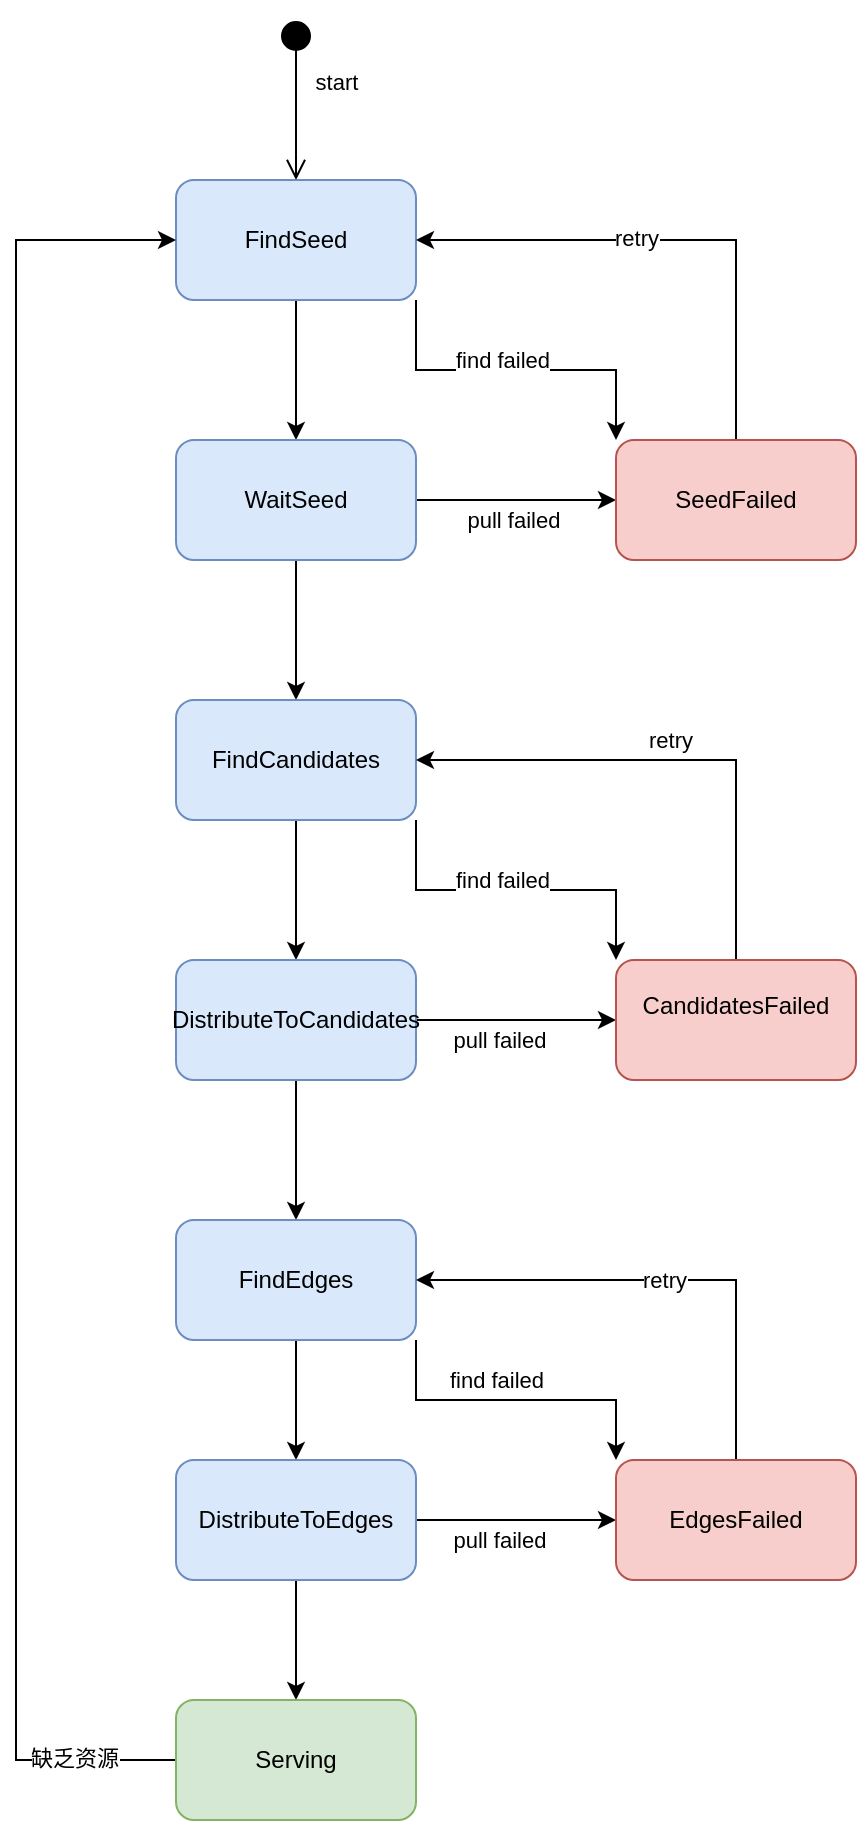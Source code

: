 <mxfile version="21.1.1" type="github">
  <diagram name="第 1 页" id="QHH_X7q2ztNWC-sLg0Y3">
    <mxGraphModel dx="2642" dy="1675" grid="1" gridSize="10" guides="1" tooltips="1" connect="1" arrows="1" fold="1" page="1" pageScale="1" pageWidth="827" pageHeight="1169" math="0" shadow="0">
      <root>
        <mxCell id="0" />
        <mxCell id="1" parent="0" />
        <mxCell id="dh0dQZZecO0bPqkRILVr-67" value="start" style="html=1;verticalAlign=bottom;startArrow=circle;startFill=1;endArrow=open;startSize=6;endSize=8;edgeStyle=elbowEdgeStyle;elbow=vertical;curved=0;rounded=0;entryX=0.5;entryY=0;entryDx=0;entryDy=0;" edge="1" parent="1" target="dh0dQZZecO0bPqkRILVr-68">
          <mxGeometry y="20" width="80" relative="1" as="geometry">
            <mxPoint x="-930" y="-160" as="sourcePoint" />
            <mxPoint x="-930" y="-70" as="targetPoint" />
            <mxPoint as="offset" />
          </mxGeometry>
        </mxCell>
        <mxCell id="dh0dQZZecO0bPqkRILVr-74" style="edgeStyle=orthogonalEdgeStyle;rounded=0;orthogonalLoop=1;jettySize=auto;html=1;exitX=0.5;exitY=1;exitDx=0;exitDy=0;" edge="1" parent="1" source="dh0dQZZecO0bPqkRILVr-68" target="dh0dQZZecO0bPqkRILVr-69">
          <mxGeometry relative="1" as="geometry" />
        </mxCell>
        <mxCell id="dh0dQZZecO0bPqkRILVr-87" style="edgeStyle=orthogonalEdgeStyle;rounded=0;orthogonalLoop=1;jettySize=auto;html=1;exitX=1;exitY=1;exitDx=0;exitDy=0;entryX=0;entryY=0;entryDx=0;entryDy=0;" edge="1" parent="1" source="dh0dQZZecO0bPqkRILVr-68" target="dh0dQZZecO0bPqkRILVr-71">
          <mxGeometry relative="1" as="geometry" />
        </mxCell>
        <mxCell id="dh0dQZZecO0bPqkRILVr-98" value="find failed" style="edgeLabel;html=1;align=center;verticalAlign=middle;resizable=0;points=[];" vertex="1" connectable="0" parent="dh0dQZZecO0bPqkRILVr-87">
          <mxGeometry x="-0.2" y="1" relative="1" as="geometry">
            <mxPoint x="10" y="-4" as="offset" />
          </mxGeometry>
        </mxCell>
        <mxCell id="dh0dQZZecO0bPqkRILVr-68" value="FindSeed&lt;br style=&quot;border-color: var(--border-color);&quot;&gt;" style="rounded=1;whiteSpace=wrap;html=1;fillColor=#dae8fc;strokeColor=#6c8ebf;" vertex="1" parent="1">
          <mxGeometry x="-990" y="-80" width="120" height="60" as="geometry" />
        </mxCell>
        <mxCell id="dh0dQZZecO0bPqkRILVr-75" style="edgeStyle=orthogonalEdgeStyle;rounded=0;orthogonalLoop=1;jettySize=auto;html=1;" edge="1" parent="1" source="dh0dQZZecO0bPqkRILVr-69" target="dh0dQZZecO0bPqkRILVr-71">
          <mxGeometry relative="1" as="geometry" />
        </mxCell>
        <mxCell id="dh0dQZZecO0bPqkRILVr-101" value="pull failed&amp;nbsp;" style="edgeLabel;html=1;align=center;verticalAlign=middle;resizable=0;points=[];" vertex="1" connectable="0" parent="dh0dQZZecO0bPqkRILVr-75">
          <mxGeometry x="-0.273" y="-1" relative="1" as="geometry">
            <mxPoint x="13" y="9" as="offset" />
          </mxGeometry>
        </mxCell>
        <mxCell id="dh0dQZZecO0bPqkRILVr-78" style="edgeStyle=orthogonalEdgeStyle;rounded=0;orthogonalLoop=1;jettySize=auto;html=1;exitX=0.5;exitY=1;exitDx=0;exitDy=0;" edge="1" parent="1" source="dh0dQZZecO0bPqkRILVr-69" target="dh0dQZZecO0bPqkRILVr-70">
          <mxGeometry relative="1" as="geometry" />
        </mxCell>
        <mxCell id="dh0dQZZecO0bPqkRILVr-69" value="WaitSeed&lt;br style=&quot;border-color: var(--border-color);&quot;&gt;" style="rounded=1;whiteSpace=wrap;html=1;fillColor=#dae8fc;strokeColor=#6c8ebf;" vertex="1" parent="1">
          <mxGeometry x="-990" y="50" width="120" height="60" as="geometry" />
        </mxCell>
        <mxCell id="dh0dQZZecO0bPqkRILVr-79" style="edgeStyle=orthogonalEdgeStyle;rounded=0;orthogonalLoop=1;jettySize=auto;html=1;exitX=0.5;exitY=1;exitDx=0;exitDy=0;" edge="1" parent="1" source="dh0dQZZecO0bPqkRILVr-70" target="dh0dQZZecO0bPqkRILVr-72">
          <mxGeometry relative="1" as="geometry" />
        </mxCell>
        <mxCell id="dh0dQZZecO0bPqkRILVr-89" style="edgeStyle=orthogonalEdgeStyle;rounded=0;orthogonalLoop=1;jettySize=auto;html=1;exitX=1;exitY=1;exitDx=0;exitDy=0;entryX=0;entryY=0;entryDx=0;entryDy=0;" edge="1" parent="1" source="dh0dQZZecO0bPqkRILVr-70" target="dh0dQZZecO0bPqkRILVr-82">
          <mxGeometry relative="1" as="geometry" />
        </mxCell>
        <mxCell id="dh0dQZZecO0bPqkRILVr-97" value="find failed" style="edgeLabel;html=1;align=center;verticalAlign=middle;resizable=0;points=[];" vertex="1" connectable="0" parent="dh0dQZZecO0bPqkRILVr-89">
          <mxGeometry x="-0.143" y="-2" relative="1" as="geometry">
            <mxPoint x="5" y="-7" as="offset" />
          </mxGeometry>
        </mxCell>
        <mxCell id="dh0dQZZecO0bPqkRILVr-70" value="FindCandidates&lt;br style=&quot;border-color: var(--border-color);&quot;&gt;" style="rounded=1;whiteSpace=wrap;html=1;fillColor=#dae8fc;strokeColor=#6c8ebf;" vertex="1" parent="1">
          <mxGeometry x="-990" y="180" width="120" height="60" as="geometry" />
        </mxCell>
        <mxCell id="dh0dQZZecO0bPqkRILVr-76" style="edgeStyle=orthogonalEdgeStyle;rounded=0;orthogonalLoop=1;jettySize=auto;html=1;exitX=0.5;exitY=0;exitDx=0;exitDy=0;entryX=1;entryY=0.5;entryDx=0;entryDy=0;" edge="1" parent="1" source="dh0dQZZecO0bPqkRILVr-71" target="dh0dQZZecO0bPqkRILVr-68">
          <mxGeometry relative="1" as="geometry" />
        </mxCell>
        <mxCell id="dh0dQZZecO0bPqkRILVr-100" value="retry" style="edgeLabel;html=1;align=center;verticalAlign=middle;resizable=0;points=[];" vertex="1" connectable="0" parent="dh0dQZZecO0bPqkRILVr-76">
          <mxGeometry x="0.157" y="-1" relative="1" as="geometry">
            <mxPoint as="offset" />
          </mxGeometry>
        </mxCell>
        <mxCell id="dh0dQZZecO0bPqkRILVr-71" value="SeedFailed&lt;br style=&quot;border-color: var(--border-color);&quot;&gt;" style="rounded=1;whiteSpace=wrap;html=1;fillColor=#f8cecc;strokeColor=#b85450;" vertex="1" parent="1">
          <mxGeometry x="-770" y="50" width="120" height="60" as="geometry" />
        </mxCell>
        <mxCell id="dh0dQZZecO0bPqkRILVr-84" style="edgeStyle=orthogonalEdgeStyle;rounded=0;orthogonalLoop=1;jettySize=auto;html=1;" edge="1" parent="1" source="dh0dQZZecO0bPqkRILVr-72" target="dh0dQZZecO0bPqkRILVr-73">
          <mxGeometry relative="1" as="geometry" />
        </mxCell>
        <mxCell id="dh0dQZZecO0bPqkRILVr-88" style="edgeStyle=orthogonalEdgeStyle;rounded=0;orthogonalLoop=1;jettySize=auto;html=1;exitX=1;exitY=0.5;exitDx=0;exitDy=0;entryX=0;entryY=0.5;entryDx=0;entryDy=0;" edge="1" parent="1" source="dh0dQZZecO0bPqkRILVr-72" target="dh0dQZZecO0bPqkRILVr-82">
          <mxGeometry relative="1" as="geometry" />
        </mxCell>
        <mxCell id="dh0dQZZecO0bPqkRILVr-102" value="pull failed&amp;nbsp;" style="edgeLabel;html=1;align=center;verticalAlign=middle;resizable=0;points=[];" vertex="1" connectable="0" parent="dh0dQZZecO0bPqkRILVr-88">
          <mxGeometry x="-0.22" y="-3" relative="1" as="geometry">
            <mxPoint x="4" y="7" as="offset" />
          </mxGeometry>
        </mxCell>
        <mxCell id="dh0dQZZecO0bPqkRILVr-72" value="DistributeToCandidates&lt;br style=&quot;border-color: var(--border-color);&quot;&gt;" style="rounded=1;whiteSpace=wrap;html=1;fillColor=#dae8fc;strokeColor=#6c8ebf;" vertex="1" parent="1">
          <mxGeometry x="-990" y="310" width="120" height="60" as="geometry" />
        </mxCell>
        <mxCell id="dh0dQZZecO0bPqkRILVr-85" style="edgeStyle=orthogonalEdgeStyle;rounded=0;orthogonalLoop=1;jettySize=auto;html=1;exitX=0.5;exitY=1;exitDx=0;exitDy=0;" edge="1" parent="1" source="dh0dQZZecO0bPqkRILVr-73" target="dh0dQZZecO0bPqkRILVr-80">
          <mxGeometry relative="1" as="geometry" />
        </mxCell>
        <mxCell id="dh0dQZZecO0bPqkRILVr-92" style="edgeStyle=orthogonalEdgeStyle;rounded=0;orthogonalLoop=1;jettySize=auto;html=1;exitX=1;exitY=1;exitDx=0;exitDy=0;entryX=0;entryY=0;entryDx=0;entryDy=0;" edge="1" parent="1" source="dh0dQZZecO0bPqkRILVr-73" target="dh0dQZZecO0bPqkRILVr-81">
          <mxGeometry relative="1" as="geometry" />
        </mxCell>
        <mxCell id="dh0dQZZecO0bPqkRILVr-94" value="find failed" style="edgeLabel;html=1;align=center;verticalAlign=middle;resizable=0;points=[];" vertex="1" connectable="0" parent="dh0dQZZecO0bPqkRILVr-92">
          <mxGeometry x="-0.277" y="1" relative="1" as="geometry">
            <mxPoint x="12" y="-9" as="offset" />
          </mxGeometry>
        </mxCell>
        <mxCell id="dh0dQZZecO0bPqkRILVr-73" value="FindEdges" style="rounded=1;whiteSpace=wrap;html=1;fillColor=#dae8fc;strokeColor=#6c8ebf;" vertex="1" parent="1">
          <mxGeometry x="-990" y="440" width="120" height="60" as="geometry" />
        </mxCell>
        <mxCell id="dh0dQZZecO0bPqkRILVr-86" style="edgeStyle=orthogonalEdgeStyle;rounded=0;orthogonalLoop=1;jettySize=auto;html=1;exitX=0.5;exitY=1;exitDx=0;exitDy=0;entryX=0.5;entryY=0;entryDx=0;entryDy=0;" edge="1" parent="1" source="dh0dQZZecO0bPqkRILVr-80" target="dh0dQZZecO0bPqkRILVr-83">
          <mxGeometry relative="1" as="geometry" />
        </mxCell>
        <mxCell id="dh0dQZZecO0bPqkRILVr-91" style="edgeStyle=orthogonalEdgeStyle;rounded=0;orthogonalLoop=1;jettySize=auto;html=1;" edge="1" parent="1" source="dh0dQZZecO0bPqkRILVr-80" target="dh0dQZZecO0bPqkRILVr-81">
          <mxGeometry relative="1" as="geometry" />
        </mxCell>
        <mxCell id="dh0dQZZecO0bPqkRILVr-103" value="pull failed&amp;nbsp;" style="edgeLabel;html=1;align=center;verticalAlign=middle;resizable=0;points=[];" vertex="1" connectable="0" parent="dh0dQZZecO0bPqkRILVr-91">
          <mxGeometry x="-0.3" relative="1" as="geometry">
            <mxPoint x="8" y="10" as="offset" />
          </mxGeometry>
        </mxCell>
        <mxCell id="dh0dQZZecO0bPqkRILVr-80" value="DistributeToEdges" style="rounded=1;whiteSpace=wrap;html=1;fillColor=#dae8fc;strokeColor=#6c8ebf;" vertex="1" parent="1">
          <mxGeometry x="-990" y="560" width="120" height="60" as="geometry" />
        </mxCell>
        <mxCell id="dh0dQZZecO0bPqkRILVr-93" style="edgeStyle=orthogonalEdgeStyle;rounded=0;orthogonalLoop=1;jettySize=auto;html=1;exitX=0.5;exitY=0;exitDx=0;exitDy=0;entryX=1;entryY=0.5;entryDx=0;entryDy=0;" edge="1" parent="1" source="dh0dQZZecO0bPqkRILVr-81" target="dh0dQZZecO0bPqkRILVr-73">
          <mxGeometry relative="1" as="geometry" />
        </mxCell>
        <mxCell id="dh0dQZZecO0bPqkRILVr-95" value="retry" style="edgeLabel;html=1;align=center;verticalAlign=middle;resizable=0;points=[];" vertex="1" connectable="0" parent="dh0dQZZecO0bPqkRILVr-93">
          <mxGeometry x="0.009" relative="1" as="geometry">
            <mxPoint as="offset" />
          </mxGeometry>
        </mxCell>
        <mxCell id="dh0dQZZecO0bPqkRILVr-81" value="EdgesFailed" style="rounded=1;whiteSpace=wrap;html=1;fillColor=#f8cecc;strokeColor=#b85450;" vertex="1" parent="1">
          <mxGeometry x="-770" y="560" width="120" height="60" as="geometry" />
        </mxCell>
        <mxCell id="dh0dQZZecO0bPqkRILVr-90" style="edgeStyle=orthogonalEdgeStyle;rounded=0;orthogonalLoop=1;jettySize=auto;html=1;exitX=0.5;exitY=0;exitDx=0;exitDy=0;entryX=1;entryY=0.5;entryDx=0;entryDy=0;" edge="1" parent="1" source="dh0dQZZecO0bPqkRILVr-82" target="dh0dQZZecO0bPqkRILVr-70">
          <mxGeometry relative="1" as="geometry" />
        </mxCell>
        <mxCell id="dh0dQZZecO0bPqkRILVr-99" value="retry" style="edgeLabel;html=1;align=center;verticalAlign=middle;resizable=0;points=[];" vertex="1" connectable="0" parent="dh0dQZZecO0bPqkRILVr-90">
          <mxGeometry x="0.026" y="-1" relative="1" as="geometry">
            <mxPoint y="-9" as="offset" />
          </mxGeometry>
        </mxCell>
        <mxCell id="dh0dQZZecO0bPqkRILVr-82" value="CandidatesFailed&lt;br&gt;&lt;div style=&quot;border-color: var(--border-color);&quot;&gt;&lt;br style=&quot;border-color: var(--border-color);&quot;&gt;&lt;/div&gt;" style="rounded=1;whiteSpace=wrap;html=1;fillColor=#f8cecc;strokeColor=#b85450;" vertex="1" parent="1">
          <mxGeometry x="-770" y="310" width="120" height="60" as="geometry" />
        </mxCell>
        <mxCell id="dh0dQZZecO0bPqkRILVr-108" style="edgeStyle=orthogonalEdgeStyle;rounded=0;orthogonalLoop=1;jettySize=auto;html=1;exitX=0;exitY=0.5;exitDx=0;exitDy=0;entryX=0;entryY=0.5;entryDx=0;entryDy=0;" edge="1" parent="1" source="dh0dQZZecO0bPqkRILVr-83" target="dh0dQZZecO0bPqkRILVr-68">
          <mxGeometry relative="1" as="geometry">
            <Array as="points">
              <mxPoint x="-1070" y="710" />
              <mxPoint x="-1070" y="-50" />
            </Array>
          </mxGeometry>
        </mxCell>
        <mxCell id="dh0dQZZecO0bPqkRILVr-109" value="缺乏资源" style="edgeLabel;html=1;align=center;verticalAlign=middle;resizable=0;points=[];" vertex="1" connectable="0" parent="dh0dQZZecO0bPqkRILVr-108">
          <mxGeometry x="-0.889" y="-1" relative="1" as="geometry">
            <mxPoint as="offset" />
          </mxGeometry>
        </mxCell>
        <mxCell id="dh0dQZZecO0bPqkRILVr-83" value="Serving" style="rounded=1;whiteSpace=wrap;html=1;fillColor=#d5e8d4;strokeColor=#82b366;" vertex="1" parent="1">
          <mxGeometry x="-990" y="680" width="120" height="60" as="geometry" />
        </mxCell>
      </root>
    </mxGraphModel>
  </diagram>
</mxfile>
